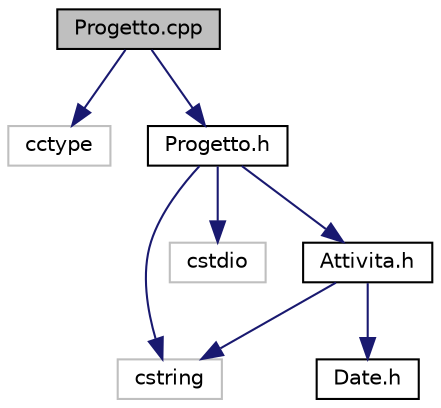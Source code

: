 digraph "Progetto.cpp"
{
 // LATEX_PDF_SIZE
  edge [fontname="Helvetica",fontsize="10",labelfontname="Helvetica",labelfontsize="10"];
  node [fontname="Helvetica",fontsize="10",shape=record];
  Node0 [label="Progetto.cpp",height=0.2,width=0.4,color="black", fillcolor="grey75", style="filled", fontcolor="black",tooltip="implementazione della classe Progetto"];
  Node0 -> Node1 [color="midnightblue",fontsize="10",style="solid",fontname="Helvetica"];
  Node1 [label="cctype",height=0.2,width=0.4,color="grey75", fillcolor="white", style="filled",tooltip=" "];
  Node0 -> Node2 [color="midnightblue",fontsize="10",style="solid",fontname="Helvetica"];
  Node2 [label="Progetto.h",height=0.2,width=0.4,color="black", fillcolor="white", style="filled",URL="$_progetto_8h.html",tooltip="definizione della classe Progetto"];
  Node2 -> Node3 [color="midnightblue",fontsize="10",style="solid",fontname="Helvetica"];
  Node3 [label="cstring",height=0.2,width=0.4,color="grey75", fillcolor="white", style="filled",tooltip=" "];
  Node2 -> Node4 [color="midnightblue",fontsize="10",style="solid",fontname="Helvetica"];
  Node4 [label="cstdio",height=0.2,width=0.4,color="grey75", fillcolor="white", style="filled",tooltip=" "];
  Node2 -> Node5 [color="midnightblue",fontsize="10",style="solid",fontname="Helvetica"];
  Node5 [label="Attivita.h",height=0.2,width=0.4,color="black", fillcolor="white", style="filled",URL="$_attivita_8h.html",tooltip="definizione e implementazione della classe Attivita"];
  Node5 -> Node3 [color="midnightblue",fontsize="10",style="solid",fontname="Helvetica"];
  Node5 -> Node6 [color="midnightblue",fontsize="10",style="solid",fontname="Helvetica"];
  Node6 [label="Date.h",height=0.2,width=0.4,color="black", fillcolor="white", style="filled",URL="$_date_8h.html",tooltip=" "];
}
